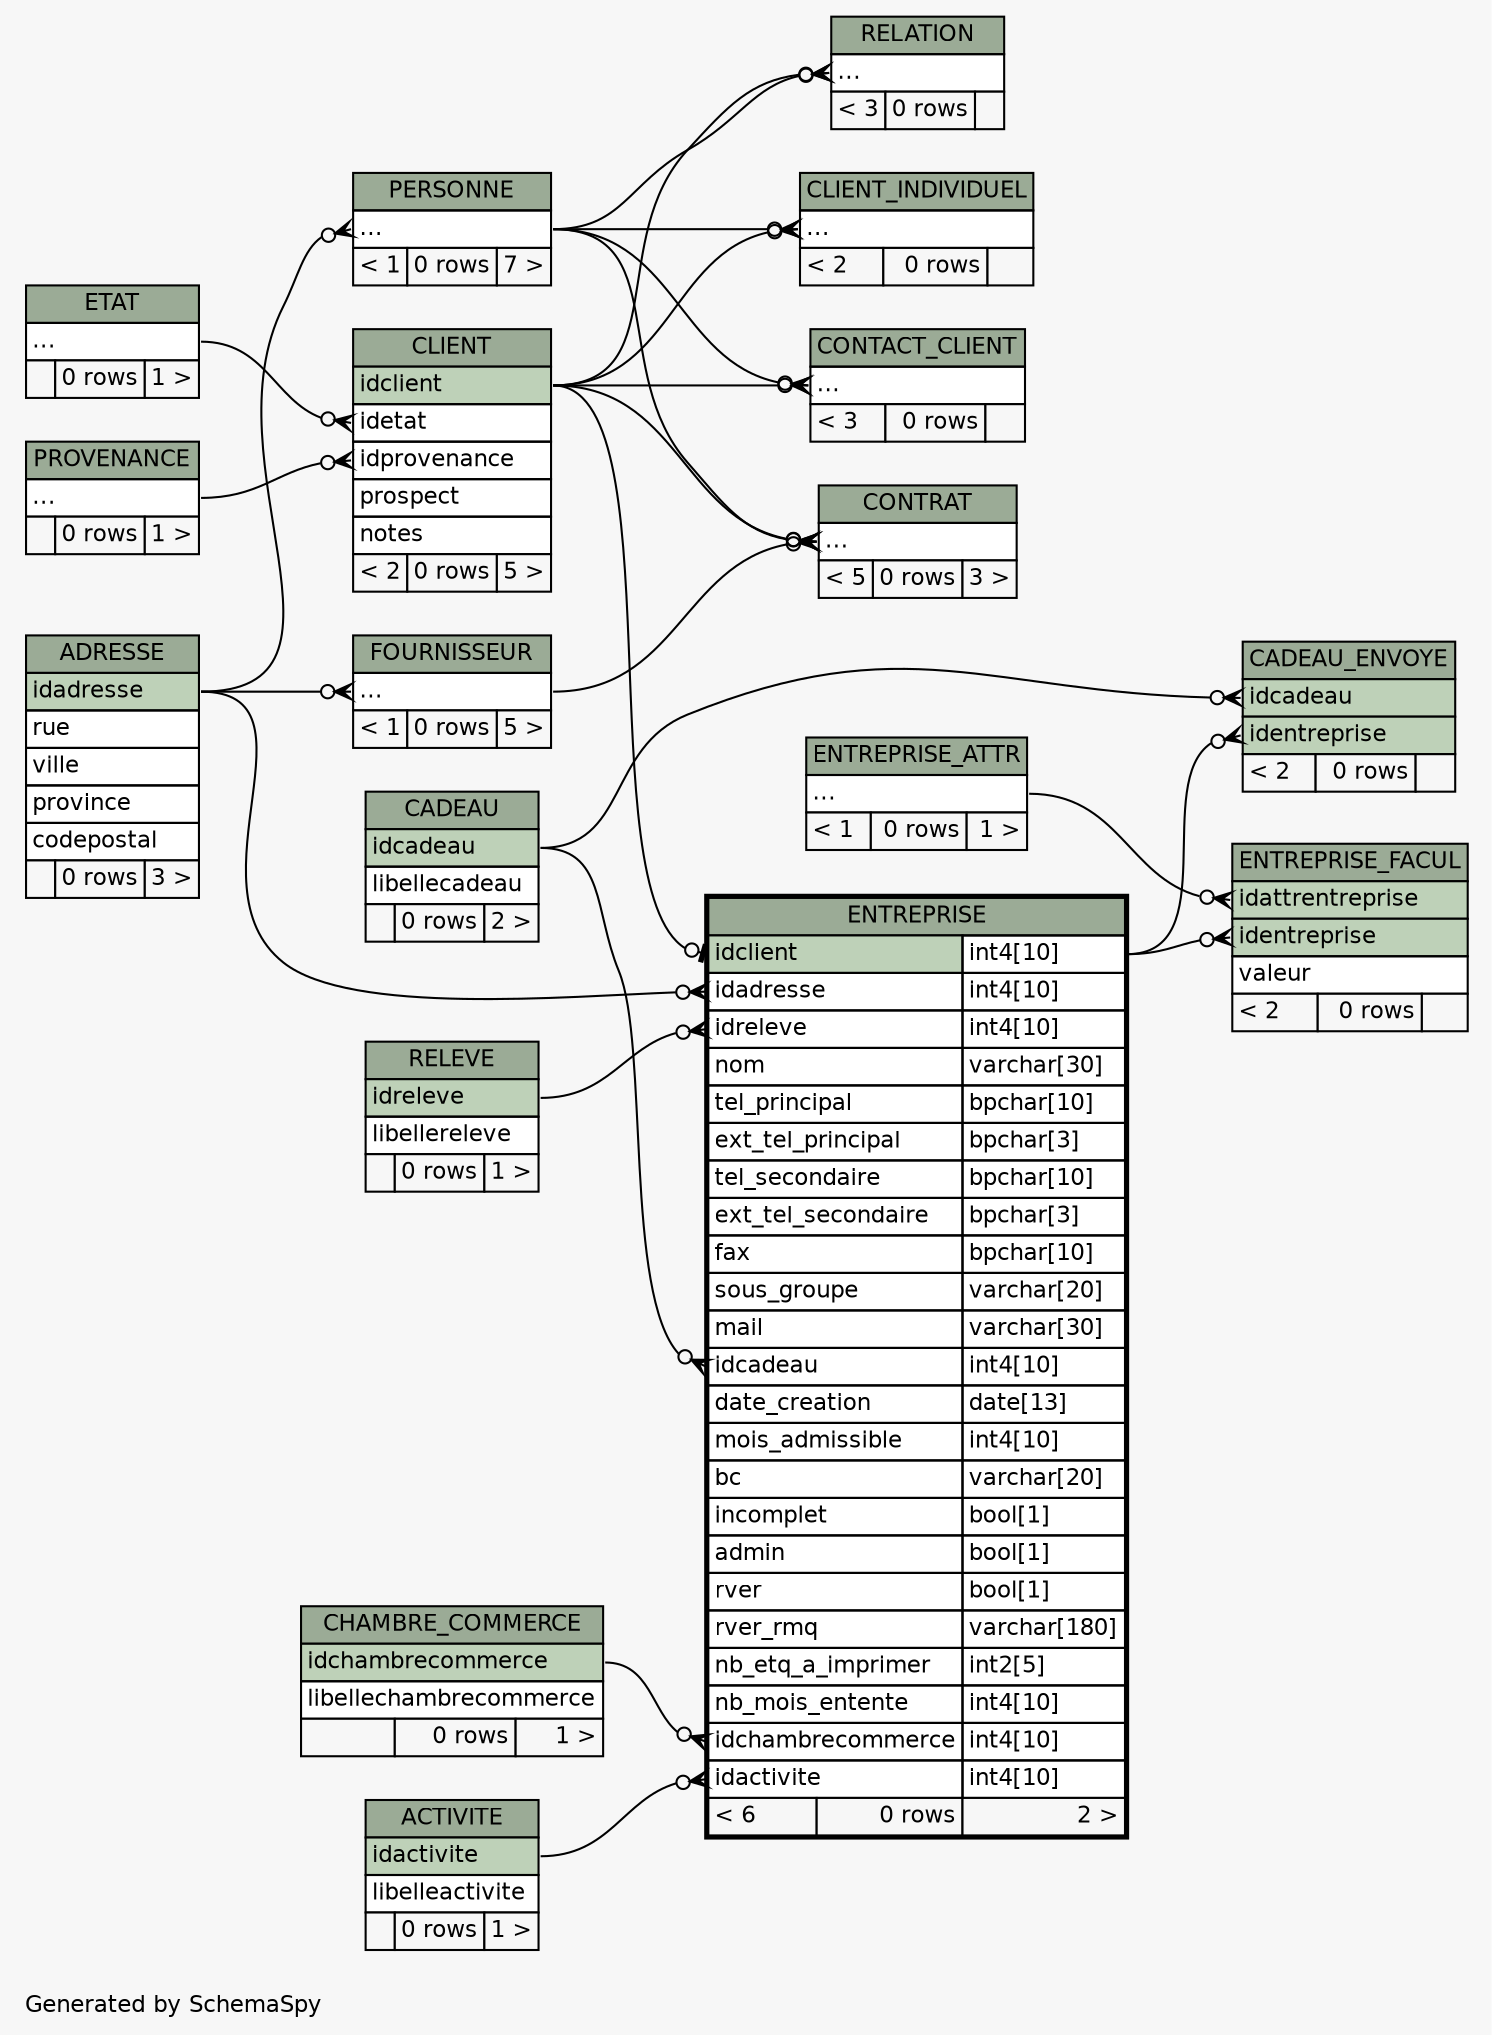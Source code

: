 // dot 2.40.1 on Mac OS X 10.12.5
// SchemaSpy rev 590
digraph "twoDegreesRelationshipsDiagram" {
  graph [
    rankdir="RL"
    bgcolor="#f7f7f7"
    label="\nGenerated by SchemaSpy"
    labeljust="l"
    nodesep="0.18"
    ranksep="0.46"
    fontname="Helvetica"
    fontsize="11"
  ];
  node [
    fontname="Helvetica"
    fontsize="11"
    shape="plaintext"
  ];
  edge [
    arrowsize="0.8"
  ];
  "CADEAU_ENVOYE":"idcadeau":w -> "CADEAU":"idcadeau":e [arrowhead=none dir=back arrowtail=crowodot];
  "CADEAU_ENVOYE":"identreprise":w -> "ENTREPRISE":"idclient.type":e [arrowhead=none dir=back arrowtail=crowodot];
  "CLIENT":"idetat":w -> "ETAT":"elipses":e [arrowhead=none dir=back arrowtail=crowodot];
  "CLIENT":"idprovenance":w -> "PROVENANCE":"elipses":e [arrowhead=none dir=back arrowtail=crowodot];
  "CLIENT_INDIVIDUEL":"elipses":w -> "CLIENT":"idclient":e [arrowhead=none dir=back arrowtail=crowodot];
  "CLIENT_INDIVIDUEL":"elipses":w -> "PERSONNE":"elipses":e [arrowhead=none dir=back arrowtail=crowodot];
  "CONTACT_CLIENT":"elipses":w -> "CLIENT":"idclient":e [arrowhead=none dir=back arrowtail=crowodot];
  "CONTACT_CLIENT":"elipses":w -> "PERSONNE":"elipses":e [arrowhead=none dir=back arrowtail=crowodot];
  "CONTRAT":"elipses":w -> "CLIENT":"idclient":e [arrowhead=none dir=back arrowtail=crowodot];
  "CONTRAT":"elipses":w -> "FOURNISSEUR":"elipses":e [arrowhead=none dir=back arrowtail=crowodot];
  "CONTRAT":"elipses":w -> "PERSONNE":"elipses":e [arrowhead=none dir=back arrowtail=crowodot];
  "ENTREPRISE":"idactivite":w -> "ACTIVITE":"idactivite":e [arrowhead=none dir=back arrowtail=crowodot];
  "ENTREPRISE":"idadresse":w -> "ADRESSE":"idadresse":e [arrowhead=none dir=back arrowtail=crowodot];
  "ENTREPRISE":"idcadeau":w -> "CADEAU":"idcadeau":e [arrowhead=none dir=back arrowtail=crowodot];
  "ENTREPRISE":"idchambrecommerce":w -> "CHAMBRE_COMMERCE":"idchambrecommerce":e [arrowhead=none dir=back arrowtail=crowodot];
  "ENTREPRISE":"idclient":w -> "CLIENT":"idclient":e [arrowhead=none dir=back arrowtail=teeodot];
  "ENTREPRISE":"idreleve":w -> "RELEVE":"idreleve":e [arrowhead=none dir=back arrowtail=crowodot];
  "ENTREPRISE_FACUL":"idattrentreprise":w -> "ENTREPRISE_ATTR":"elipses":e [arrowhead=none dir=back arrowtail=crowodot];
  "ENTREPRISE_FACUL":"identreprise":w -> "ENTREPRISE":"idclient.type":e [arrowhead=none dir=back arrowtail=crowodot];
  "FOURNISSEUR":"elipses":w -> "ADRESSE":"idadresse":e [arrowhead=none dir=back arrowtail=crowodot];
  "PERSONNE":"elipses":w -> "ADRESSE":"idadresse":e [arrowhead=none dir=back arrowtail=crowodot];
  "RELATION":"elipses":w -> "CLIENT":"idclient":e [arrowhead=none dir=back arrowtail=crowodot];
  "RELATION":"elipses":w -> "PERSONNE":"elipses":e [arrowhead=none dir=back arrowtail=crowodot];
  "ACTIVITE" [
    label=<
    <TABLE BORDER="0" CELLBORDER="1" CELLSPACING="0" BGCOLOR="#ffffff">
      <TR><TD COLSPAN="3" BGCOLOR="#9bab96" ALIGN="CENTER">ACTIVITE</TD></TR>
      <TR><TD PORT="idactivite" COLSPAN="3" BGCOLOR="#bed1b8" ALIGN="LEFT">idactivite</TD></TR>
      <TR><TD PORT="libelleactivite" COLSPAN="3" ALIGN="LEFT">libelleactivite</TD></TR>
      <TR><TD ALIGN="LEFT" BGCOLOR="#f7f7f7">  </TD><TD ALIGN="RIGHT" BGCOLOR="#f7f7f7">0 rows</TD><TD ALIGN="RIGHT" BGCOLOR="#f7f7f7">1 &gt;</TD></TR>
    </TABLE>>
    URL="ACTIVITE.html"
    tooltip="ACTIVITE"
  ];
  "ADRESSE" [
    label=<
    <TABLE BORDER="0" CELLBORDER="1" CELLSPACING="0" BGCOLOR="#ffffff">
      <TR><TD COLSPAN="3" BGCOLOR="#9bab96" ALIGN="CENTER">ADRESSE</TD></TR>
      <TR><TD PORT="idadresse" COLSPAN="3" BGCOLOR="#bed1b8" ALIGN="LEFT">idadresse</TD></TR>
      <TR><TD PORT="rue" COLSPAN="3" ALIGN="LEFT">rue</TD></TR>
      <TR><TD PORT="ville" COLSPAN="3" ALIGN="LEFT">ville</TD></TR>
      <TR><TD PORT="province" COLSPAN="3" ALIGN="LEFT">province</TD></TR>
      <TR><TD PORT="codepostal" COLSPAN="3" ALIGN="LEFT">codepostal</TD></TR>
      <TR><TD ALIGN="LEFT" BGCOLOR="#f7f7f7">  </TD><TD ALIGN="RIGHT" BGCOLOR="#f7f7f7">0 rows</TD><TD ALIGN="RIGHT" BGCOLOR="#f7f7f7">3 &gt;</TD></TR>
    </TABLE>>
    URL="ADRESSE.html"
    tooltip="ADRESSE"
  ];
  "CADEAU" [
    label=<
    <TABLE BORDER="0" CELLBORDER="1" CELLSPACING="0" BGCOLOR="#ffffff">
      <TR><TD COLSPAN="3" BGCOLOR="#9bab96" ALIGN="CENTER">CADEAU</TD></TR>
      <TR><TD PORT="idcadeau" COLSPAN="3" BGCOLOR="#bed1b8" ALIGN="LEFT">idcadeau</TD></TR>
      <TR><TD PORT="libellecadeau" COLSPAN="3" ALIGN="LEFT">libellecadeau</TD></TR>
      <TR><TD ALIGN="LEFT" BGCOLOR="#f7f7f7">  </TD><TD ALIGN="RIGHT" BGCOLOR="#f7f7f7">0 rows</TD><TD ALIGN="RIGHT" BGCOLOR="#f7f7f7">2 &gt;</TD></TR>
    </TABLE>>
    URL="CADEAU.html"
    tooltip="CADEAU"
  ];
  "CADEAU_ENVOYE" [
    label=<
    <TABLE BORDER="0" CELLBORDER="1" CELLSPACING="0" BGCOLOR="#ffffff">
      <TR><TD COLSPAN="3" BGCOLOR="#9bab96" ALIGN="CENTER">CADEAU_ENVOYE</TD></TR>
      <TR><TD PORT="idcadeau" COLSPAN="3" BGCOLOR="#bed1b8" ALIGN="LEFT">idcadeau</TD></TR>
      <TR><TD PORT="identreprise" COLSPAN="3" BGCOLOR="#bed1b8" ALIGN="LEFT">identreprise</TD></TR>
      <TR><TD ALIGN="LEFT" BGCOLOR="#f7f7f7">&lt; 2</TD><TD ALIGN="RIGHT" BGCOLOR="#f7f7f7">0 rows</TD><TD ALIGN="RIGHT" BGCOLOR="#f7f7f7">  </TD></TR>
    </TABLE>>
    URL="CADEAU_ENVOYE.html"
    tooltip="CADEAU_ENVOYE"
  ];
  "CHAMBRE_COMMERCE" [
    label=<
    <TABLE BORDER="0" CELLBORDER="1" CELLSPACING="0" BGCOLOR="#ffffff">
      <TR><TD COLSPAN="3" BGCOLOR="#9bab96" ALIGN="CENTER">CHAMBRE_COMMERCE</TD></TR>
      <TR><TD PORT="idchambrecommerce" COLSPAN="3" BGCOLOR="#bed1b8" ALIGN="LEFT">idchambrecommerce</TD></TR>
      <TR><TD PORT="libellechambrecommerce" COLSPAN="3" ALIGN="LEFT">libellechambrecommerce</TD></TR>
      <TR><TD ALIGN="LEFT" BGCOLOR="#f7f7f7">  </TD><TD ALIGN="RIGHT" BGCOLOR="#f7f7f7">0 rows</TD><TD ALIGN="RIGHT" BGCOLOR="#f7f7f7">1 &gt;</TD></TR>
    </TABLE>>
    URL="CHAMBRE_COMMERCE.html"
    tooltip="CHAMBRE_COMMERCE"
  ];
  "CLIENT" [
    label=<
    <TABLE BORDER="0" CELLBORDER="1" CELLSPACING="0" BGCOLOR="#ffffff">
      <TR><TD COLSPAN="3" BGCOLOR="#9bab96" ALIGN="CENTER">CLIENT</TD></TR>
      <TR><TD PORT="idclient" COLSPAN="3" BGCOLOR="#bed1b8" ALIGN="LEFT">idclient</TD></TR>
      <TR><TD PORT="idetat" COLSPAN="3" ALIGN="LEFT">idetat</TD></TR>
      <TR><TD PORT="idprovenance" COLSPAN="3" ALIGN="LEFT">idprovenance</TD></TR>
      <TR><TD PORT="prospect" COLSPAN="3" ALIGN="LEFT">prospect</TD></TR>
      <TR><TD PORT="notes" COLSPAN="3" ALIGN="LEFT">notes</TD></TR>
      <TR><TD ALIGN="LEFT" BGCOLOR="#f7f7f7">&lt; 2</TD><TD ALIGN="RIGHT" BGCOLOR="#f7f7f7">0 rows</TD><TD ALIGN="RIGHT" BGCOLOR="#f7f7f7">5 &gt;</TD></TR>
    </TABLE>>
    URL="CLIENT.html"
    tooltip="CLIENT"
  ];
  "CLIENT_INDIVIDUEL" [
    label=<
    <TABLE BORDER="0" CELLBORDER="1" CELLSPACING="0" BGCOLOR="#ffffff">
      <TR><TD COLSPAN="3" BGCOLOR="#9bab96" ALIGN="CENTER">CLIENT_INDIVIDUEL</TD></TR>
      <TR><TD PORT="elipses" COLSPAN="3" ALIGN="LEFT">...</TD></TR>
      <TR><TD ALIGN="LEFT" BGCOLOR="#f7f7f7">&lt; 2</TD><TD ALIGN="RIGHT" BGCOLOR="#f7f7f7">0 rows</TD><TD ALIGN="RIGHT" BGCOLOR="#f7f7f7">  </TD></TR>
    </TABLE>>
    URL="CLIENT_INDIVIDUEL.html"
    tooltip="CLIENT_INDIVIDUEL"
  ];
  "CONTACT_CLIENT" [
    label=<
    <TABLE BORDER="0" CELLBORDER="1" CELLSPACING="0" BGCOLOR="#ffffff">
      <TR><TD COLSPAN="3" BGCOLOR="#9bab96" ALIGN="CENTER">CONTACT_CLIENT</TD></TR>
      <TR><TD PORT="elipses" COLSPAN="3" ALIGN="LEFT">...</TD></TR>
      <TR><TD ALIGN="LEFT" BGCOLOR="#f7f7f7">&lt; 3</TD><TD ALIGN="RIGHT" BGCOLOR="#f7f7f7">0 rows</TD><TD ALIGN="RIGHT" BGCOLOR="#f7f7f7">  </TD></TR>
    </TABLE>>
    URL="CONTACT_CLIENT.html"
    tooltip="CONTACT_CLIENT"
  ];
  "CONTRAT" [
    label=<
    <TABLE BORDER="0" CELLBORDER="1" CELLSPACING="0" BGCOLOR="#ffffff">
      <TR><TD COLSPAN="3" BGCOLOR="#9bab96" ALIGN="CENTER">CONTRAT</TD></TR>
      <TR><TD PORT="elipses" COLSPAN="3" ALIGN="LEFT">...</TD></TR>
      <TR><TD ALIGN="LEFT" BGCOLOR="#f7f7f7">&lt; 5</TD><TD ALIGN="RIGHT" BGCOLOR="#f7f7f7">0 rows</TD><TD ALIGN="RIGHT" BGCOLOR="#f7f7f7">3 &gt;</TD></TR>
    </TABLE>>
    URL="CONTRAT.html"
    tooltip="CONTRAT"
  ];
  "ENTREPRISE" [
    label=<
    <TABLE BORDER="2" CELLBORDER="1" CELLSPACING="0" BGCOLOR="#ffffff">
      <TR><TD COLSPAN="3" BGCOLOR="#9bab96" ALIGN="CENTER">ENTREPRISE</TD></TR>
      <TR><TD PORT="idclient" COLSPAN="2" BGCOLOR="#bed1b8" ALIGN="LEFT">idclient</TD><TD PORT="idclient.type" ALIGN="LEFT">int4[10]</TD></TR>
      <TR><TD PORT="idadresse" COLSPAN="2" ALIGN="LEFT">idadresse</TD><TD PORT="idadresse.type" ALIGN="LEFT">int4[10]</TD></TR>
      <TR><TD PORT="idreleve" COLSPAN="2" ALIGN="LEFT">idreleve</TD><TD PORT="idreleve.type" ALIGN="LEFT">int4[10]</TD></TR>
      <TR><TD PORT="nom" COLSPAN="2" ALIGN="LEFT">nom</TD><TD PORT="nom.type" ALIGN="LEFT">varchar[30]</TD></TR>
      <TR><TD PORT="tel_principal" COLSPAN="2" ALIGN="LEFT">tel_principal</TD><TD PORT="tel_principal.type" ALIGN="LEFT">bpchar[10]</TD></TR>
      <TR><TD PORT="ext_tel_principal" COLSPAN="2" ALIGN="LEFT">ext_tel_principal</TD><TD PORT="ext_tel_principal.type" ALIGN="LEFT">bpchar[3]</TD></TR>
      <TR><TD PORT="tel_secondaire" COLSPAN="2" ALIGN="LEFT">tel_secondaire</TD><TD PORT="tel_secondaire.type" ALIGN="LEFT">bpchar[10]</TD></TR>
      <TR><TD PORT="ext_tel_secondaire" COLSPAN="2" ALIGN="LEFT">ext_tel_secondaire</TD><TD PORT="ext_tel_secondaire.type" ALIGN="LEFT">bpchar[3]</TD></TR>
      <TR><TD PORT="fax" COLSPAN="2" ALIGN="LEFT">fax</TD><TD PORT="fax.type" ALIGN="LEFT">bpchar[10]</TD></TR>
      <TR><TD PORT="sous_groupe" COLSPAN="2" ALIGN="LEFT">sous_groupe</TD><TD PORT="sous_groupe.type" ALIGN="LEFT">varchar[20]</TD></TR>
      <TR><TD PORT="mail" COLSPAN="2" ALIGN="LEFT">mail</TD><TD PORT="mail.type" ALIGN="LEFT">varchar[30]</TD></TR>
      <TR><TD PORT="idcadeau" COLSPAN="2" ALIGN="LEFT">idcadeau</TD><TD PORT="idcadeau.type" ALIGN="LEFT">int4[10]</TD></TR>
      <TR><TD PORT="date_creation" COLSPAN="2" ALIGN="LEFT">date_creation</TD><TD PORT="date_creation.type" ALIGN="LEFT">date[13]</TD></TR>
      <TR><TD PORT="mois_admissible" COLSPAN="2" ALIGN="LEFT">mois_admissible</TD><TD PORT="mois_admissible.type" ALIGN="LEFT">int4[10]</TD></TR>
      <TR><TD PORT="bc" COLSPAN="2" ALIGN="LEFT">bc</TD><TD PORT="bc.type" ALIGN="LEFT">varchar[20]</TD></TR>
      <TR><TD PORT="incomplet" COLSPAN="2" ALIGN="LEFT">incomplet</TD><TD PORT="incomplet.type" ALIGN="LEFT">bool[1]</TD></TR>
      <TR><TD PORT="admin" COLSPAN="2" ALIGN="LEFT">admin</TD><TD PORT="admin.type" ALIGN="LEFT">bool[1]</TD></TR>
      <TR><TD PORT="rver" COLSPAN="2" ALIGN="LEFT">rver</TD><TD PORT="rver.type" ALIGN="LEFT">bool[1]</TD></TR>
      <TR><TD PORT="rver_rmq" COLSPAN="2" ALIGN="LEFT">rver_rmq</TD><TD PORT="rver_rmq.type" ALIGN="LEFT">varchar[180]</TD></TR>
      <TR><TD PORT="nb_etq_a_imprimer" COLSPAN="2" ALIGN="LEFT">nb_etq_a_imprimer</TD><TD PORT="nb_etq_a_imprimer.type" ALIGN="LEFT">int2[5]</TD></TR>
      <TR><TD PORT="nb_mois_entente" COLSPAN="2" ALIGN="LEFT">nb_mois_entente</TD><TD PORT="nb_mois_entente.type" ALIGN="LEFT">int4[10]</TD></TR>
      <TR><TD PORT="idchambrecommerce" COLSPAN="2" ALIGN="LEFT">idchambrecommerce</TD><TD PORT="idchambrecommerce.type" ALIGN="LEFT">int4[10]</TD></TR>
      <TR><TD PORT="idactivite" COLSPAN="2" ALIGN="LEFT">idactivite</TD><TD PORT="idactivite.type" ALIGN="LEFT">int4[10]</TD></TR>
      <TR><TD ALIGN="LEFT" BGCOLOR="#f7f7f7">&lt; 6</TD><TD ALIGN="RIGHT" BGCOLOR="#f7f7f7">0 rows</TD><TD ALIGN="RIGHT" BGCOLOR="#f7f7f7">2 &gt;</TD></TR>
    </TABLE>>
    URL="ENTREPRISE.html"
    tooltip="ENTREPRISE"
  ];
  "ENTREPRISE_ATTR" [
    label=<
    <TABLE BORDER="0" CELLBORDER="1" CELLSPACING="0" BGCOLOR="#ffffff">
      <TR><TD COLSPAN="3" BGCOLOR="#9bab96" ALIGN="CENTER">ENTREPRISE_ATTR</TD></TR>
      <TR><TD PORT="elipses" COLSPAN="3" ALIGN="LEFT">...</TD></TR>
      <TR><TD ALIGN="LEFT" BGCOLOR="#f7f7f7">&lt; 1</TD><TD ALIGN="RIGHT" BGCOLOR="#f7f7f7">0 rows</TD><TD ALIGN="RIGHT" BGCOLOR="#f7f7f7">1 &gt;</TD></TR>
    </TABLE>>
    URL="ENTREPRISE_ATTR.html"
    tooltip="ENTREPRISE_ATTR"
  ];
  "ENTREPRISE_FACUL" [
    label=<
    <TABLE BORDER="0" CELLBORDER="1" CELLSPACING="0" BGCOLOR="#ffffff">
      <TR><TD COLSPAN="3" BGCOLOR="#9bab96" ALIGN="CENTER">ENTREPRISE_FACUL</TD></TR>
      <TR><TD PORT="idattrentreprise" COLSPAN="3" BGCOLOR="#bed1b8" ALIGN="LEFT">idattrentreprise</TD></TR>
      <TR><TD PORT="identreprise" COLSPAN="3" BGCOLOR="#bed1b8" ALIGN="LEFT">identreprise</TD></TR>
      <TR><TD PORT="valeur" COLSPAN="3" ALIGN="LEFT">valeur</TD></TR>
      <TR><TD ALIGN="LEFT" BGCOLOR="#f7f7f7">&lt; 2</TD><TD ALIGN="RIGHT" BGCOLOR="#f7f7f7">0 rows</TD><TD ALIGN="RIGHT" BGCOLOR="#f7f7f7">  </TD></TR>
    </TABLE>>
    URL="ENTREPRISE_FACUL.html"
    tooltip="ENTREPRISE_FACUL"
  ];
  "ETAT" [
    label=<
    <TABLE BORDER="0" CELLBORDER="1" CELLSPACING="0" BGCOLOR="#ffffff">
      <TR><TD COLSPAN="3" BGCOLOR="#9bab96" ALIGN="CENTER">ETAT</TD></TR>
      <TR><TD PORT="elipses" COLSPAN="3" ALIGN="LEFT">...</TD></TR>
      <TR><TD ALIGN="LEFT" BGCOLOR="#f7f7f7">  </TD><TD ALIGN="RIGHT" BGCOLOR="#f7f7f7">0 rows</TD><TD ALIGN="RIGHT" BGCOLOR="#f7f7f7">1 &gt;</TD></TR>
    </TABLE>>
    URL="ETAT.html"
    tooltip="ETAT"
  ];
  "FOURNISSEUR" [
    label=<
    <TABLE BORDER="0" CELLBORDER="1" CELLSPACING="0" BGCOLOR="#ffffff">
      <TR><TD COLSPAN="3" BGCOLOR="#9bab96" ALIGN="CENTER">FOURNISSEUR</TD></TR>
      <TR><TD PORT="elipses" COLSPAN="3" ALIGN="LEFT">...</TD></TR>
      <TR><TD ALIGN="LEFT" BGCOLOR="#f7f7f7">&lt; 1</TD><TD ALIGN="RIGHT" BGCOLOR="#f7f7f7">0 rows</TD><TD ALIGN="RIGHT" BGCOLOR="#f7f7f7">5 &gt;</TD></TR>
    </TABLE>>
    URL="FOURNISSEUR.html"
    tooltip="FOURNISSEUR"
  ];
  "PERSONNE" [
    label=<
    <TABLE BORDER="0" CELLBORDER="1" CELLSPACING="0" BGCOLOR="#ffffff">
      <TR><TD COLSPAN="3" BGCOLOR="#9bab96" ALIGN="CENTER">PERSONNE</TD></TR>
      <TR><TD PORT="elipses" COLSPAN="3" ALIGN="LEFT">...</TD></TR>
      <TR><TD ALIGN="LEFT" BGCOLOR="#f7f7f7">&lt; 1</TD><TD ALIGN="RIGHT" BGCOLOR="#f7f7f7">0 rows</TD><TD ALIGN="RIGHT" BGCOLOR="#f7f7f7">7 &gt;</TD></TR>
    </TABLE>>
    URL="PERSONNE.html"
    tooltip="PERSONNE"
  ];
  "PROVENANCE" [
    label=<
    <TABLE BORDER="0" CELLBORDER="1" CELLSPACING="0" BGCOLOR="#ffffff">
      <TR><TD COLSPAN="3" BGCOLOR="#9bab96" ALIGN="CENTER">PROVENANCE</TD></TR>
      <TR><TD PORT="elipses" COLSPAN="3" ALIGN="LEFT">...</TD></TR>
      <TR><TD ALIGN="LEFT" BGCOLOR="#f7f7f7">  </TD><TD ALIGN="RIGHT" BGCOLOR="#f7f7f7">0 rows</TD><TD ALIGN="RIGHT" BGCOLOR="#f7f7f7">1 &gt;</TD></TR>
    </TABLE>>
    URL="PROVENANCE.html"
    tooltip="PROVENANCE"
  ];
  "RELATION" [
    label=<
    <TABLE BORDER="0" CELLBORDER="1" CELLSPACING="0" BGCOLOR="#ffffff">
      <TR><TD COLSPAN="3" BGCOLOR="#9bab96" ALIGN="CENTER">RELATION</TD></TR>
      <TR><TD PORT="elipses" COLSPAN="3" ALIGN="LEFT">...</TD></TR>
      <TR><TD ALIGN="LEFT" BGCOLOR="#f7f7f7">&lt; 3</TD><TD ALIGN="RIGHT" BGCOLOR="#f7f7f7">0 rows</TD><TD ALIGN="RIGHT" BGCOLOR="#f7f7f7">  </TD></TR>
    </TABLE>>
    URL="RELATION.html"
    tooltip="RELATION"
  ];
  "RELEVE" [
    label=<
    <TABLE BORDER="0" CELLBORDER="1" CELLSPACING="0" BGCOLOR="#ffffff">
      <TR><TD COLSPAN="3" BGCOLOR="#9bab96" ALIGN="CENTER">RELEVE</TD></TR>
      <TR><TD PORT="idreleve" COLSPAN="3" BGCOLOR="#bed1b8" ALIGN="LEFT">idreleve</TD></TR>
      <TR><TD PORT="libellereleve" COLSPAN="3" ALIGN="LEFT">libellereleve</TD></TR>
      <TR><TD ALIGN="LEFT" BGCOLOR="#f7f7f7">  </TD><TD ALIGN="RIGHT" BGCOLOR="#f7f7f7">0 rows</TD><TD ALIGN="RIGHT" BGCOLOR="#f7f7f7">1 &gt;</TD></TR>
    </TABLE>>
    URL="RELEVE.html"
    tooltip="RELEVE"
  ];
}
